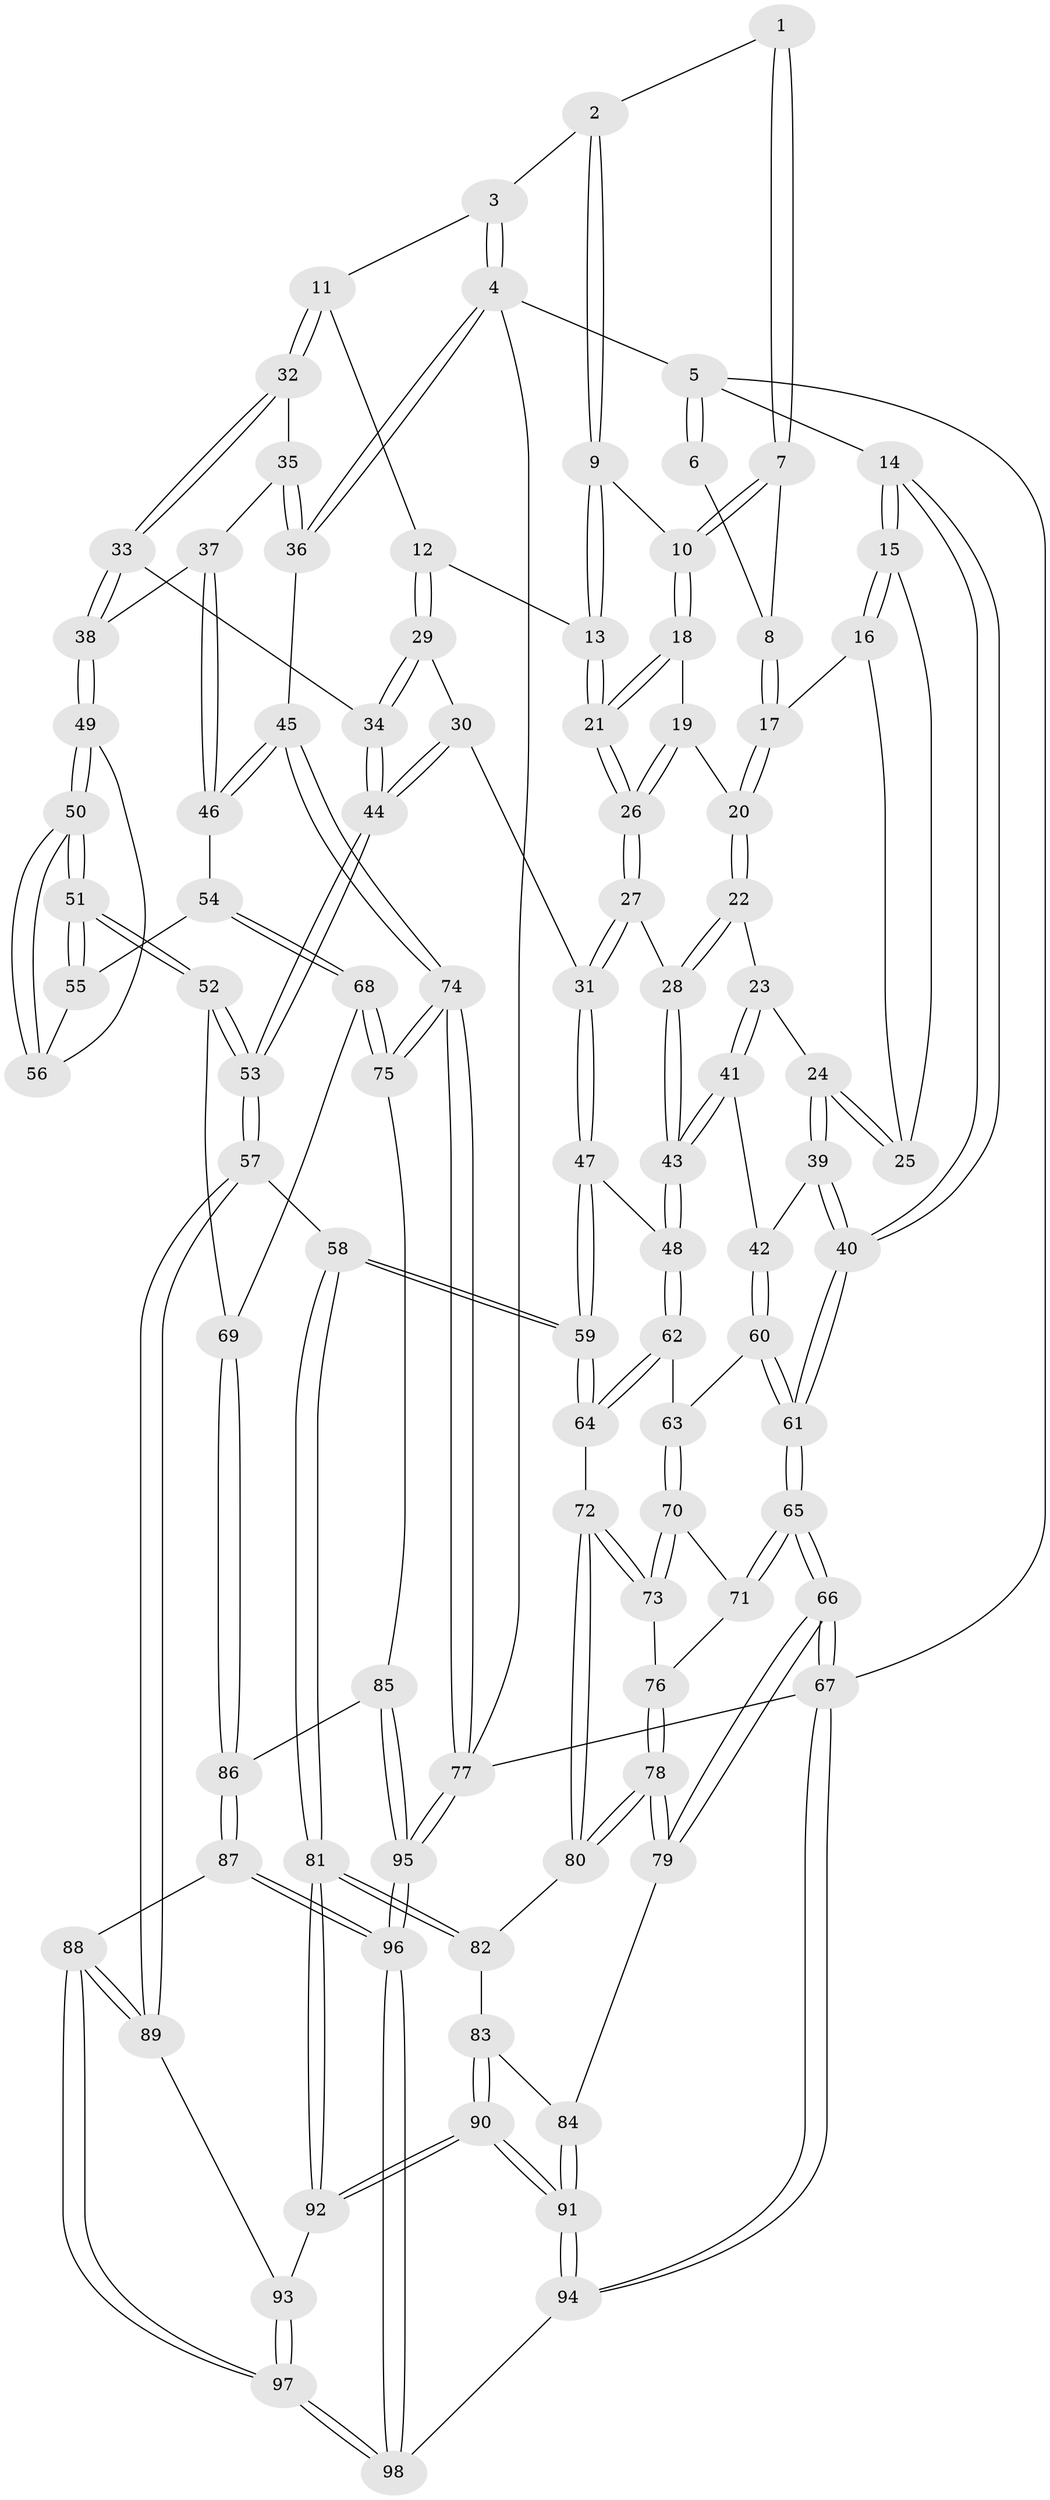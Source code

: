 // coarse degree distribution, {4: 0.2653061224489796, 5: 0.30612244897959184, 3: 0.1836734693877551, 2: 0.04081632653061224, 6: 0.14285714285714285, 7: 0.04081632653061224, 8: 0.02040816326530612}
// Generated by graph-tools (version 1.1) at 2025/04/03/04/25 22:04:58]
// undirected, 98 vertices, 242 edges
graph export_dot {
graph [start="1"]
  node [color=gray90,style=filled];
  1 [pos="+0.41396458692950294+0"];
  2 [pos="+0.5653544214761115+0"];
  3 [pos="+0.7001357060084166+0"];
  4 [pos="+1+0"];
  5 [pos="+0+0"];
  6 [pos="+0.3211351774801438+0"];
  7 [pos="+0.3672167877487529+0.09621723097112803"];
  8 [pos="+0.2545945040327139+0.0317984635669074"];
  9 [pos="+0.5201226959266798+0.06343694527768934"];
  10 [pos="+0.37168757851242146+0.10535956298959501"];
  11 [pos="+0.7810813608402315+0.13555226346356875"];
  12 [pos="+0.5497159702528882+0.15317168601043063"];
  13 [pos="+0.535616324134173+0.13807215079821925"];
  14 [pos="+0+0"];
  15 [pos="+0+0"];
  16 [pos="+0.19157147482165424+0.09794486761077684"];
  17 [pos="+0.21091396639130575+0.09644898771937238"];
  18 [pos="+0.3672416869238986+0.12205156823814672"];
  19 [pos="+0.2550594284475561+0.14262310965777072"];
  20 [pos="+0.24151350833505164+0.13826413121918035"];
  21 [pos="+0.39384791504299593+0.21310533201080303"];
  22 [pos="+0.22103968995185086+0.24874050864821026"];
  23 [pos="+0.17250091142406193+0.26337477986289265"];
  24 [pos="+0.10694205667987267+0.23447231424240877"];
  25 [pos="+0.12233623132728058+0.1775646053957871"];
  26 [pos="+0.3733695191497543+0.2604115604841767"];
  27 [pos="+0.37133429062072637+0.2793449159802909"];
  28 [pos="+0.2781879811864811+0.27731295926650845"];
  29 [pos="+0.5630894627351395+0.23247478714760902"];
  30 [pos="+0.5151361566666866+0.3079247795521259"];
  31 [pos="+0.39710357196650925+0.3262571719599758"];
  32 [pos="+0.7849493367640151+0.14148266429782483"];
  33 [pos="+0.7578478316297625+0.2724095414978984"];
  34 [pos="+0.7081037446440662+0.2909027273980984"];
  35 [pos="+0.9782096356009431+0.14844275761860692"];
  36 [pos="+1+0.09061790657841205"];
  37 [pos="+0.8924740589309306+0.32564400877807187"];
  38 [pos="+0.7970271580153244+0.3207154111420433"];
  39 [pos="+0+0.29325005020729816"];
  40 [pos="+0+0.26285783954667385"];
  41 [pos="+0.17862930582152728+0.3949883489435461"];
  42 [pos="+0.07116897067517744+0.38344590807066364"];
  43 [pos="+0.1999580276933352+0.4113330957243761"];
  44 [pos="+0.6088845023699468+0.4124534030247344"];
  45 [pos="+1+0.4299704000980458"];
  46 [pos="+1+0.43136758250820506"];
  47 [pos="+0.38180472921221636+0.4030287238071575"];
  48 [pos="+0.21538214737502498+0.4332010483314121"];
  49 [pos="+0.7995791138354361+0.39809955059635593"];
  50 [pos="+0.7619721937232281+0.49135475862902367"];
  51 [pos="+0.7266025243924497+0.5632256450888443"];
  52 [pos="+0.7111601158167585+0.5847718834535967"];
  53 [pos="+0.6011326680875304+0.5962938875803908"];
  54 [pos="+1+0.4591834110525595"];
  55 [pos="+0.9631875611230337+0.4590656368219456"];
  56 [pos="+0.9290531814662827+0.4496083346164041"];
  57 [pos="+0.5853719311005974+0.6067425920503975"];
  58 [pos="+0.49895276776450087+0.6048879452566651"];
  59 [pos="+0.47514873535014657+0.5878664832019155"];
  60 [pos="+0.060895399186151625+0.5118272726734162"];
  61 [pos="+0+0.6285757469219387"];
  62 [pos="+0.20278236129267926+0.4945584629473883"];
  63 [pos="+0.14145204016667717+0.5374156289334012"];
  64 [pos="+0.2990378074439929+0.5875653463073474"];
  65 [pos="+0+0.635719472629362"];
  66 [pos="+0+0.96963898927507"];
  67 [pos="+0+1"];
  68 [pos="+0.8717121809612263+0.6060595364028987"];
  69 [pos="+0.7454190000058355+0.6035647421863042"];
  70 [pos="+0.14048850577315172+0.5662277540355933"];
  71 [pos="+0.10087359398319405+0.6280213914300712"];
  72 [pos="+0.22724175236791766+0.6623935204501742"];
  73 [pos="+0.20895609312419688+0.6517325477932167"];
  74 [pos="+1+0.7064926050560733"];
  75 [pos="+1+0.7129754100348351"];
  76 [pos="+0.1162997406313665+0.662529978186011"];
  77 [pos="+1+1"];
  78 [pos="+0.10864793033567834+0.7292660792079919"];
  79 [pos="+0.09358915000985928+0.7549456869400494"];
  80 [pos="+0.22727537358080613+0.6795371021206915"];
  81 [pos="+0.3969135451451897+0.7498024840745797"];
  82 [pos="+0.23291422469122125+0.693105026052081"];
  83 [pos="+0.22200663164782797+0.7706709084140659"];
  84 [pos="+0.16891662690443895+0.7792582622448792"];
  85 [pos="+0.9280248899269272+0.7638979167600932"];
  86 [pos="+0.8518073065758582+0.7876796450214214"];
  87 [pos="+0.7976691273862843+0.8995232676947744"];
  88 [pos="+0.7896351903631093+0.89657831320046"];
  89 [pos="+0.6205023504879466+0.7743468844910364"];
  90 [pos="+0.3376350710942708+0.8963103017826315"];
  91 [pos="+0.17064203432930675+1"];
  92 [pos="+0.3512479487655546+0.8860314437668296"];
  93 [pos="+0.5433903121857382+0.9174017481141336"];
  94 [pos="+0.1409519060614792+1"];
  95 [pos="+1+1"];
  96 [pos="+1+1"];
  97 [pos="+0.5694643377468777+0.9689154512996658"];
  98 [pos="+0.5979645951480954+1"];
  1 -- 2;
  1 -- 7;
  1 -- 7;
  2 -- 3;
  2 -- 9;
  2 -- 9;
  3 -- 4;
  3 -- 4;
  3 -- 11;
  4 -- 5;
  4 -- 36;
  4 -- 36;
  4 -- 77;
  5 -- 6;
  5 -- 6;
  5 -- 14;
  5 -- 67;
  6 -- 8;
  7 -- 8;
  7 -- 10;
  7 -- 10;
  8 -- 17;
  8 -- 17;
  9 -- 10;
  9 -- 13;
  9 -- 13;
  10 -- 18;
  10 -- 18;
  11 -- 12;
  11 -- 32;
  11 -- 32;
  12 -- 13;
  12 -- 29;
  12 -- 29;
  13 -- 21;
  13 -- 21;
  14 -- 15;
  14 -- 15;
  14 -- 40;
  14 -- 40;
  15 -- 16;
  15 -- 16;
  15 -- 25;
  16 -- 17;
  16 -- 25;
  17 -- 20;
  17 -- 20;
  18 -- 19;
  18 -- 21;
  18 -- 21;
  19 -- 20;
  19 -- 26;
  19 -- 26;
  20 -- 22;
  20 -- 22;
  21 -- 26;
  21 -- 26;
  22 -- 23;
  22 -- 28;
  22 -- 28;
  23 -- 24;
  23 -- 41;
  23 -- 41;
  24 -- 25;
  24 -- 25;
  24 -- 39;
  24 -- 39;
  26 -- 27;
  26 -- 27;
  27 -- 28;
  27 -- 31;
  27 -- 31;
  28 -- 43;
  28 -- 43;
  29 -- 30;
  29 -- 34;
  29 -- 34;
  30 -- 31;
  30 -- 44;
  30 -- 44;
  31 -- 47;
  31 -- 47;
  32 -- 33;
  32 -- 33;
  32 -- 35;
  33 -- 34;
  33 -- 38;
  33 -- 38;
  34 -- 44;
  34 -- 44;
  35 -- 36;
  35 -- 36;
  35 -- 37;
  36 -- 45;
  37 -- 38;
  37 -- 46;
  37 -- 46;
  38 -- 49;
  38 -- 49;
  39 -- 40;
  39 -- 40;
  39 -- 42;
  40 -- 61;
  40 -- 61;
  41 -- 42;
  41 -- 43;
  41 -- 43;
  42 -- 60;
  42 -- 60;
  43 -- 48;
  43 -- 48;
  44 -- 53;
  44 -- 53;
  45 -- 46;
  45 -- 46;
  45 -- 74;
  45 -- 74;
  46 -- 54;
  47 -- 48;
  47 -- 59;
  47 -- 59;
  48 -- 62;
  48 -- 62;
  49 -- 50;
  49 -- 50;
  49 -- 56;
  50 -- 51;
  50 -- 51;
  50 -- 56;
  50 -- 56;
  51 -- 52;
  51 -- 52;
  51 -- 55;
  51 -- 55;
  52 -- 53;
  52 -- 53;
  52 -- 69;
  53 -- 57;
  53 -- 57;
  54 -- 55;
  54 -- 68;
  54 -- 68;
  55 -- 56;
  57 -- 58;
  57 -- 89;
  57 -- 89;
  58 -- 59;
  58 -- 59;
  58 -- 81;
  58 -- 81;
  59 -- 64;
  59 -- 64;
  60 -- 61;
  60 -- 61;
  60 -- 63;
  61 -- 65;
  61 -- 65;
  62 -- 63;
  62 -- 64;
  62 -- 64;
  63 -- 70;
  63 -- 70;
  64 -- 72;
  65 -- 66;
  65 -- 66;
  65 -- 71;
  65 -- 71;
  66 -- 67;
  66 -- 67;
  66 -- 79;
  66 -- 79;
  67 -- 94;
  67 -- 94;
  67 -- 77;
  68 -- 69;
  68 -- 75;
  68 -- 75;
  69 -- 86;
  69 -- 86;
  70 -- 71;
  70 -- 73;
  70 -- 73;
  71 -- 76;
  72 -- 73;
  72 -- 73;
  72 -- 80;
  72 -- 80;
  73 -- 76;
  74 -- 75;
  74 -- 75;
  74 -- 77;
  74 -- 77;
  75 -- 85;
  76 -- 78;
  76 -- 78;
  77 -- 95;
  77 -- 95;
  78 -- 79;
  78 -- 79;
  78 -- 80;
  78 -- 80;
  79 -- 84;
  80 -- 82;
  81 -- 82;
  81 -- 82;
  81 -- 92;
  81 -- 92;
  82 -- 83;
  83 -- 84;
  83 -- 90;
  83 -- 90;
  84 -- 91;
  84 -- 91;
  85 -- 86;
  85 -- 95;
  85 -- 95;
  86 -- 87;
  86 -- 87;
  87 -- 88;
  87 -- 96;
  87 -- 96;
  88 -- 89;
  88 -- 89;
  88 -- 97;
  88 -- 97;
  89 -- 93;
  90 -- 91;
  90 -- 91;
  90 -- 92;
  90 -- 92;
  91 -- 94;
  91 -- 94;
  92 -- 93;
  93 -- 97;
  93 -- 97;
  94 -- 98;
  95 -- 96;
  95 -- 96;
  96 -- 98;
  96 -- 98;
  97 -- 98;
  97 -- 98;
}

